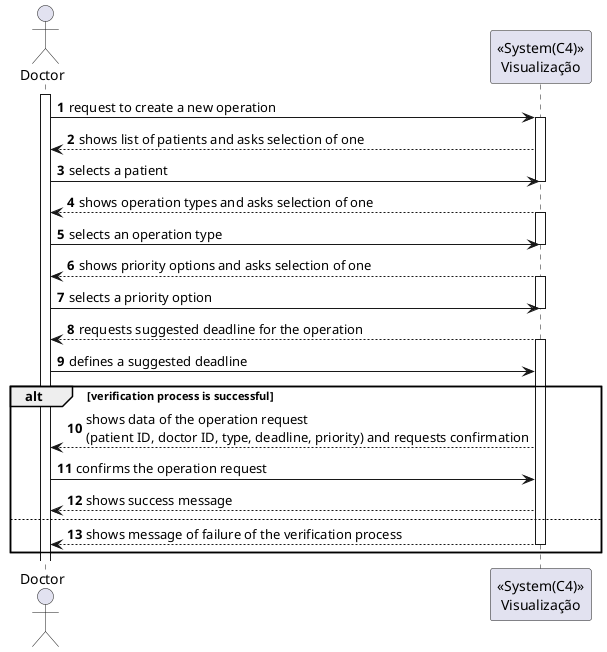 ﻿@startuml
'https://plantuml.com/sequence-diagram

autonumber
actor Doctor as doc
participant "<<System(C4)>>\nVisualização" as sys

activate doc

doc -> sys: request to create a new operation

activate sys

sys --> doc: shows list of patients and asks selection of one
doc -> sys: selects a patient

deactivate sys

sys --> doc: shows operation types and asks selection of one

activate sys


doc -> sys: selects an operation type
deactivate sys


sys --> doc: shows priority options and asks selection of one
activate sys

doc -> sys: selects a priority option

deactivate sys


sys --> doc: requests suggested deadline for the operation
activate sys

doc -> sys: defines a suggested deadline







alt verification process is successful

  sys --> doc: shows data of the operation request \n(patient ID, doctor ID, type, deadline, priority) and requests confirmation


  doc -> sys: confirms the operation request


    sys --> doc: shows success message


else

  sys --> doc: shows message of failure of the verification process

  deactivate sys

end

@enduml